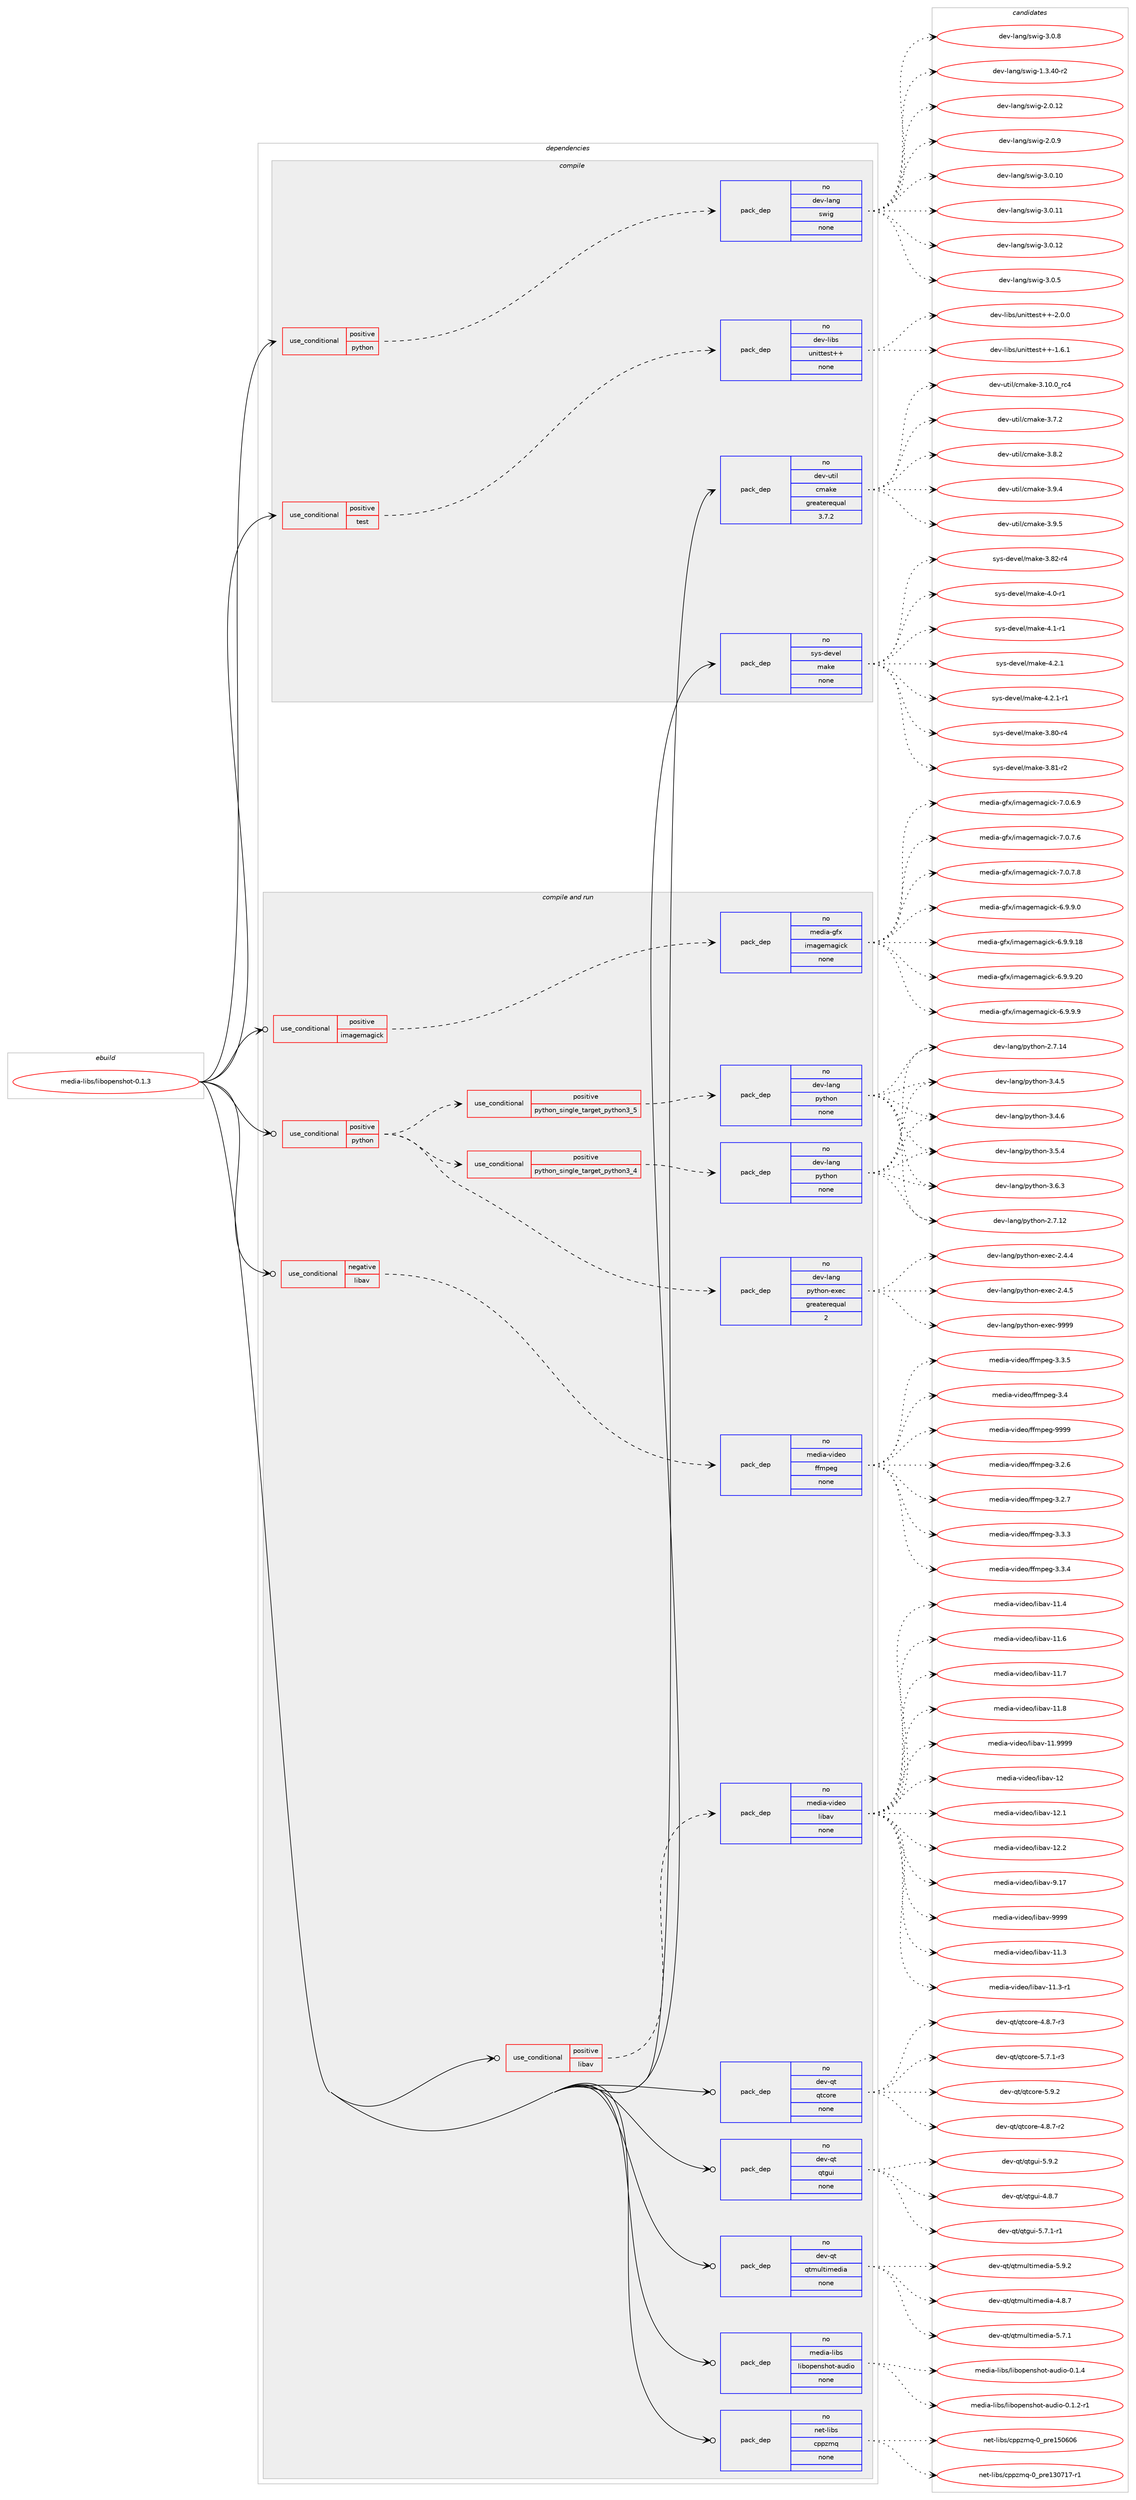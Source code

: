 digraph prolog {

# *************
# Graph options
# *************

newrank=true;
concentrate=true;
compound=true;
graph [rankdir=LR,fontname=Helvetica,fontsize=10,ranksep=1.5];#, ranksep=2.5, nodesep=0.2];
edge  [arrowhead=vee];
node  [fontname=Helvetica,fontsize=10];

# **********
# The ebuild
# **********

subgraph cluster_leftcol {
color=gray;
rank=same;
label=<<i>ebuild</i>>;
id [label="media-libs/libopenshot-0.1.3", color=red, width=4, href="../media-libs/libopenshot-0.1.3.svg"];
}

# ****************
# The dependencies
# ****************

subgraph cluster_midcol {
color=gray;
label=<<i>dependencies</i>>;
subgraph cluster_compile {
fillcolor="#eeeeee";
style=filled;
label=<<i>compile</i>>;
subgraph cond89913 {
dependency364730 [label=<<TABLE BORDER="0" CELLBORDER="1" CELLSPACING="0" CELLPADDING="4"><TR><TD ROWSPAN="3" CELLPADDING="10">use_conditional</TD></TR><TR><TD>positive</TD></TR><TR><TD>python</TD></TR></TABLE>>, shape=none, color=red];
subgraph pack269113 {
dependency364731 [label=<<TABLE BORDER="0" CELLBORDER="1" CELLSPACING="0" CELLPADDING="4" WIDTH="220"><TR><TD ROWSPAN="6" CELLPADDING="30">pack_dep</TD></TR><TR><TD WIDTH="110">no</TD></TR><TR><TD>dev-lang</TD></TR><TR><TD>swig</TD></TR><TR><TD>none</TD></TR><TR><TD></TD></TR></TABLE>>, shape=none, color=blue];
}
dependency364730:e -> dependency364731:w [weight=20,style="dashed",arrowhead="vee"];
}
id:e -> dependency364730:w [weight=20,style="solid",arrowhead="vee"];
subgraph cond89914 {
dependency364732 [label=<<TABLE BORDER="0" CELLBORDER="1" CELLSPACING="0" CELLPADDING="4"><TR><TD ROWSPAN="3" CELLPADDING="10">use_conditional</TD></TR><TR><TD>positive</TD></TR><TR><TD>test</TD></TR></TABLE>>, shape=none, color=red];
subgraph pack269114 {
dependency364733 [label=<<TABLE BORDER="0" CELLBORDER="1" CELLSPACING="0" CELLPADDING="4" WIDTH="220"><TR><TD ROWSPAN="6" CELLPADDING="30">pack_dep</TD></TR><TR><TD WIDTH="110">no</TD></TR><TR><TD>dev-libs</TD></TR><TR><TD>unittest++</TD></TR><TR><TD>none</TD></TR><TR><TD></TD></TR></TABLE>>, shape=none, color=blue];
}
dependency364732:e -> dependency364733:w [weight=20,style="dashed",arrowhead="vee"];
}
id:e -> dependency364732:w [weight=20,style="solid",arrowhead="vee"];
subgraph pack269115 {
dependency364734 [label=<<TABLE BORDER="0" CELLBORDER="1" CELLSPACING="0" CELLPADDING="4" WIDTH="220"><TR><TD ROWSPAN="6" CELLPADDING="30">pack_dep</TD></TR><TR><TD WIDTH="110">no</TD></TR><TR><TD>dev-util</TD></TR><TR><TD>cmake</TD></TR><TR><TD>greaterequal</TD></TR><TR><TD>3.7.2</TD></TR></TABLE>>, shape=none, color=blue];
}
id:e -> dependency364734:w [weight=20,style="solid",arrowhead="vee"];
subgraph pack269116 {
dependency364735 [label=<<TABLE BORDER="0" CELLBORDER="1" CELLSPACING="0" CELLPADDING="4" WIDTH="220"><TR><TD ROWSPAN="6" CELLPADDING="30">pack_dep</TD></TR><TR><TD WIDTH="110">no</TD></TR><TR><TD>sys-devel</TD></TR><TR><TD>make</TD></TR><TR><TD>none</TD></TR><TR><TD></TD></TR></TABLE>>, shape=none, color=blue];
}
id:e -> dependency364735:w [weight=20,style="solid",arrowhead="vee"];
}
subgraph cluster_compileandrun {
fillcolor="#eeeeee";
style=filled;
label=<<i>compile and run</i>>;
subgraph cond89915 {
dependency364736 [label=<<TABLE BORDER="0" CELLBORDER="1" CELLSPACING="0" CELLPADDING="4"><TR><TD ROWSPAN="3" CELLPADDING="10">use_conditional</TD></TR><TR><TD>negative</TD></TR><TR><TD>libav</TD></TR></TABLE>>, shape=none, color=red];
subgraph pack269117 {
dependency364737 [label=<<TABLE BORDER="0" CELLBORDER="1" CELLSPACING="0" CELLPADDING="4" WIDTH="220"><TR><TD ROWSPAN="6" CELLPADDING="30">pack_dep</TD></TR><TR><TD WIDTH="110">no</TD></TR><TR><TD>media-video</TD></TR><TR><TD>ffmpeg</TD></TR><TR><TD>none</TD></TR><TR><TD></TD></TR></TABLE>>, shape=none, color=blue];
}
dependency364736:e -> dependency364737:w [weight=20,style="dashed",arrowhead="vee"];
}
id:e -> dependency364736:w [weight=20,style="solid",arrowhead="odotvee"];
subgraph cond89916 {
dependency364738 [label=<<TABLE BORDER="0" CELLBORDER="1" CELLSPACING="0" CELLPADDING="4"><TR><TD ROWSPAN="3" CELLPADDING="10">use_conditional</TD></TR><TR><TD>positive</TD></TR><TR><TD>imagemagick</TD></TR></TABLE>>, shape=none, color=red];
subgraph pack269118 {
dependency364739 [label=<<TABLE BORDER="0" CELLBORDER="1" CELLSPACING="0" CELLPADDING="4" WIDTH="220"><TR><TD ROWSPAN="6" CELLPADDING="30">pack_dep</TD></TR><TR><TD WIDTH="110">no</TD></TR><TR><TD>media-gfx</TD></TR><TR><TD>imagemagick</TD></TR><TR><TD>none</TD></TR><TR><TD></TD></TR></TABLE>>, shape=none, color=blue];
}
dependency364738:e -> dependency364739:w [weight=20,style="dashed",arrowhead="vee"];
}
id:e -> dependency364738:w [weight=20,style="solid",arrowhead="odotvee"];
subgraph cond89917 {
dependency364740 [label=<<TABLE BORDER="0" CELLBORDER="1" CELLSPACING="0" CELLPADDING="4"><TR><TD ROWSPAN="3" CELLPADDING="10">use_conditional</TD></TR><TR><TD>positive</TD></TR><TR><TD>libav</TD></TR></TABLE>>, shape=none, color=red];
subgraph pack269119 {
dependency364741 [label=<<TABLE BORDER="0" CELLBORDER="1" CELLSPACING="0" CELLPADDING="4" WIDTH="220"><TR><TD ROWSPAN="6" CELLPADDING="30">pack_dep</TD></TR><TR><TD WIDTH="110">no</TD></TR><TR><TD>media-video</TD></TR><TR><TD>libav</TD></TR><TR><TD>none</TD></TR><TR><TD></TD></TR></TABLE>>, shape=none, color=blue];
}
dependency364740:e -> dependency364741:w [weight=20,style="dashed",arrowhead="vee"];
}
id:e -> dependency364740:w [weight=20,style="solid",arrowhead="odotvee"];
subgraph cond89918 {
dependency364742 [label=<<TABLE BORDER="0" CELLBORDER="1" CELLSPACING="0" CELLPADDING="4"><TR><TD ROWSPAN="3" CELLPADDING="10">use_conditional</TD></TR><TR><TD>positive</TD></TR><TR><TD>python</TD></TR></TABLE>>, shape=none, color=red];
subgraph cond89919 {
dependency364743 [label=<<TABLE BORDER="0" CELLBORDER="1" CELLSPACING="0" CELLPADDING="4"><TR><TD ROWSPAN="3" CELLPADDING="10">use_conditional</TD></TR><TR><TD>positive</TD></TR><TR><TD>python_single_target_python3_4</TD></TR></TABLE>>, shape=none, color=red];
subgraph pack269120 {
dependency364744 [label=<<TABLE BORDER="0" CELLBORDER="1" CELLSPACING="0" CELLPADDING="4" WIDTH="220"><TR><TD ROWSPAN="6" CELLPADDING="30">pack_dep</TD></TR><TR><TD WIDTH="110">no</TD></TR><TR><TD>dev-lang</TD></TR><TR><TD>python</TD></TR><TR><TD>none</TD></TR><TR><TD></TD></TR></TABLE>>, shape=none, color=blue];
}
dependency364743:e -> dependency364744:w [weight=20,style="dashed",arrowhead="vee"];
}
dependency364742:e -> dependency364743:w [weight=20,style="dashed",arrowhead="vee"];
subgraph cond89920 {
dependency364745 [label=<<TABLE BORDER="0" CELLBORDER="1" CELLSPACING="0" CELLPADDING="4"><TR><TD ROWSPAN="3" CELLPADDING="10">use_conditional</TD></TR><TR><TD>positive</TD></TR><TR><TD>python_single_target_python3_5</TD></TR></TABLE>>, shape=none, color=red];
subgraph pack269121 {
dependency364746 [label=<<TABLE BORDER="0" CELLBORDER="1" CELLSPACING="0" CELLPADDING="4" WIDTH="220"><TR><TD ROWSPAN="6" CELLPADDING="30">pack_dep</TD></TR><TR><TD WIDTH="110">no</TD></TR><TR><TD>dev-lang</TD></TR><TR><TD>python</TD></TR><TR><TD>none</TD></TR><TR><TD></TD></TR></TABLE>>, shape=none, color=blue];
}
dependency364745:e -> dependency364746:w [weight=20,style="dashed",arrowhead="vee"];
}
dependency364742:e -> dependency364745:w [weight=20,style="dashed",arrowhead="vee"];
subgraph pack269122 {
dependency364747 [label=<<TABLE BORDER="0" CELLBORDER="1" CELLSPACING="0" CELLPADDING="4" WIDTH="220"><TR><TD ROWSPAN="6" CELLPADDING="30">pack_dep</TD></TR><TR><TD WIDTH="110">no</TD></TR><TR><TD>dev-lang</TD></TR><TR><TD>python-exec</TD></TR><TR><TD>greaterequal</TD></TR><TR><TD>2</TD></TR></TABLE>>, shape=none, color=blue];
}
dependency364742:e -> dependency364747:w [weight=20,style="dashed",arrowhead="vee"];
}
id:e -> dependency364742:w [weight=20,style="solid",arrowhead="odotvee"];
subgraph pack269123 {
dependency364748 [label=<<TABLE BORDER="0" CELLBORDER="1" CELLSPACING="0" CELLPADDING="4" WIDTH="220"><TR><TD ROWSPAN="6" CELLPADDING="30">pack_dep</TD></TR><TR><TD WIDTH="110">no</TD></TR><TR><TD>dev-qt</TD></TR><TR><TD>qtcore</TD></TR><TR><TD>none</TD></TR><TR><TD></TD></TR></TABLE>>, shape=none, color=blue];
}
id:e -> dependency364748:w [weight=20,style="solid",arrowhead="odotvee"];
subgraph pack269124 {
dependency364749 [label=<<TABLE BORDER="0" CELLBORDER="1" CELLSPACING="0" CELLPADDING="4" WIDTH="220"><TR><TD ROWSPAN="6" CELLPADDING="30">pack_dep</TD></TR><TR><TD WIDTH="110">no</TD></TR><TR><TD>dev-qt</TD></TR><TR><TD>qtgui</TD></TR><TR><TD>none</TD></TR><TR><TD></TD></TR></TABLE>>, shape=none, color=blue];
}
id:e -> dependency364749:w [weight=20,style="solid",arrowhead="odotvee"];
subgraph pack269125 {
dependency364750 [label=<<TABLE BORDER="0" CELLBORDER="1" CELLSPACING="0" CELLPADDING="4" WIDTH="220"><TR><TD ROWSPAN="6" CELLPADDING="30">pack_dep</TD></TR><TR><TD WIDTH="110">no</TD></TR><TR><TD>dev-qt</TD></TR><TR><TD>qtmultimedia</TD></TR><TR><TD>none</TD></TR><TR><TD></TD></TR></TABLE>>, shape=none, color=blue];
}
id:e -> dependency364750:w [weight=20,style="solid",arrowhead="odotvee"];
subgraph pack269126 {
dependency364751 [label=<<TABLE BORDER="0" CELLBORDER="1" CELLSPACING="0" CELLPADDING="4" WIDTH="220"><TR><TD ROWSPAN="6" CELLPADDING="30">pack_dep</TD></TR><TR><TD WIDTH="110">no</TD></TR><TR><TD>media-libs</TD></TR><TR><TD>libopenshot-audio</TD></TR><TR><TD>none</TD></TR><TR><TD></TD></TR></TABLE>>, shape=none, color=blue];
}
id:e -> dependency364751:w [weight=20,style="solid",arrowhead="odotvee"];
subgraph pack269127 {
dependency364752 [label=<<TABLE BORDER="0" CELLBORDER="1" CELLSPACING="0" CELLPADDING="4" WIDTH="220"><TR><TD ROWSPAN="6" CELLPADDING="30">pack_dep</TD></TR><TR><TD WIDTH="110">no</TD></TR><TR><TD>net-libs</TD></TR><TR><TD>cppzmq</TD></TR><TR><TD>none</TD></TR><TR><TD></TD></TR></TABLE>>, shape=none, color=blue];
}
id:e -> dependency364752:w [weight=20,style="solid",arrowhead="odotvee"];
}
subgraph cluster_run {
fillcolor="#eeeeee";
style=filled;
label=<<i>run</i>>;
}
}

# **************
# The candidates
# **************

subgraph cluster_choices {
rank=same;
color=gray;
label=<<i>candidates</i>>;

subgraph choice269113 {
color=black;
nodesep=1;
choice100101118451089711010347115119105103454946514652484511450 [label="dev-lang/swig-1.3.40-r2", color=red, width=4,href="../dev-lang/swig-1.3.40-r2.svg"];
choice10010111845108971101034711511910510345504648464950 [label="dev-lang/swig-2.0.12", color=red, width=4,href="../dev-lang/swig-2.0.12.svg"];
choice100101118451089711010347115119105103455046484657 [label="dev-lang/swig-2.0.9", color=red, width=4,href="../dev-lang/swig-2.0.9.svg"];
choice10010111845108971101034711511910510345514648464948 [label="dev-lang/swig-3.0.10", color=red, width=4,href="../dev-lang/swig-3.0.10.svg"];
choice10010111845108971101034711511910510345514648464949 [label="dev-lang/swig-3.0.11", color=red, width=4,href="../dev-lang/swig-3.0.11.svg"];
choice10010111845108971101034711511910510345514648464950 [label="dev-lang/swig-3.0.12", color=red, width=4,href="../dev-lang/swig-3.0.12.svg"];
choice100101118451089711010347115119105103455146484653 [label="dev-lang/swig-3.0.5", color=red, width=4,href="../dev-lang/swig-3.0.5.svg"];
choice100101118451089711010347115119105103455146484656 [label="dev-lang/swig-3.0.8", color=red, width=4,href="../dev-lang/swig-3.0.8.svg"];
dependency364731:e -> choice100101118451089711010347115119105103454946514652484511450:w [style=dotted,weight="100"];
dependency364731:e -> choice10010111845108971101034711511910510345504648464950:w [style=dotted,weight="100"];
dependency364731:e -> choice100101118451089711010347115119105103455046484657:w [style=dotted,weight="100"];
dependency364731:e -> choice10010111845108971101034711511910510345514648464948:w [style=dotted,weight="100"];
dependency364731:e -> choice10010111845108971101034711511910510345514648464949:w [style=dotted,weight="100"];
dependency364731:e -> choice10010111845108971101034711511910510345514648464950:w [style=dotted,weight="100"];
dependency364731:e -> choice100101118451089711010347115119105103455146484653:w [style=dotted,weight="100"];
dependency364731:e -> choice100101118451089711010347115119105103455146484656:w [style=dotted,weight="100"];
}
subgraph choice269114 {
color=black;
nodesep=1;
choice1001011184510810598115471171101051161161011151164343454946544649 [label="dev-libs/unittest++-1.6.1", color=red, width=4,href="../dev-libs/unittest++-1.6.1.svg"];
choice1001011184510810598115471171101051161161011151164343455046484648 [label="dev-libs/unittest++-2.0.0", color=red, width=4,href="../dev-libs/unittest++-2.0.0.svg"];
dependency364733:e -> choice1001011184510810598115471171101051161161011151164343454946544649:w [style=dotted,weight="100"];
dependency364733:e -> choice1001011184510810598115471171101051161161011151164343455046484648:w [style=dotted,weight="100"];
}
subgraph choice269115 {
color=black;
nodesep=1;
choice1001011184511711610510847991099710710145514649484648951149952 [label="dev-util/cmake-3.10.0_rc4", color=red, width=4,href="../dev-util/cmake-3.10.0_rc4.svg"];
choice10010111845117116105108479910997107101455146554650 [label="dev-util/cmake-3.7.2", color=red, width=4,href="../dev-util/cmake-3.7.2.svg"];
choice10010111845117116105108479910997107101455146564650 [label="dev-util/cmake-3.8.2", color=red, width=4,href="../dev-util/cmake-3.8.2.svg"];
choice10010111845117116105108479910997107101455146574652 [label="dev-util/cmake-3.9.4", color=red, width=4,href="../dev-util/cmake-3.9.4.svg"];
choice10010111845117116105108479910997107101455146574653 [label="dev-util/cmake-3.9.5", color=red, width=4,href="../dev-util/cmake-3.9.5.svg"];
dependency364734:e -> choice1001011184511711610510847991099710710145514649484648951149952:w [style=dotted,weight="100"];
dependency364734:e -> choice10010111845117116105108479910997107101455146554650:w [style=dotted,weight="100"];
dependency364734:e -> choice10010111845117116105108479910997107101455146564650:w [style=dotted,weight="100"];
dependency364734:e -> choice10010111845117116105108479910997107101455146574652:w [style=dotted,weight="100"];
dependency364734:e -> choice10010111845117116105108479910997107101455146574653:w [style=dotted,weight="100"];
}
subgraph choice269116 {
color=black;
nodesep=1;
choice11512111545100101118101108471099710710145514656484511452 [label="sys-devel/make-3.80-r4", color=red, width=4,href="../sys-devel/make-3.80-r4.svg"];
choice11512111545100101118101108471099710710145514656494511450 [label="sys-devel/make-3.81-r2", color=red, width=4,href="../sys-devel/make-3.81-r2.svg"];
choice11512111545100101118101108471099710710145514656504511452 [label="sys-devel/make-3.82-r4", color=red, width=4,href="../sys-devel/make-3.82-r4.svg"];
choice115121115451001011181011084710997107101455246484511449 [label="sys-devel/make-4.0-r1", color=red, width=4,href="../sys-devel/make-4.0-r1.svg"];
choice115121115451001011181011084710997107101455246494511449 [label="sys-devel/make-4.1-r1", color=red, width=4,href="../sys-devel/make-4.1-r1.svg"];
choice115121115451001011181011084710997107101455246504649 [label="sys-devel/make-4.2.1", color=red, width=4,href="../sys-devel/make-4.2.1.svg"];
choice1151211154510010111810110847109971071014552465046494511449 [label="sys-devel/make-4.2.1-r1", color=red, width=4,href="../sys-devel/make-4.2.1-r1.svg"];
dependency364735:e -> choice11512111545100101118101108471099710710145514656484511452:w [style=dotted,weight="100"];
dependency364735:e -> choice11512111545100101118101108471099710710145514656494511450:w [style=dotted,weight="100"];
dependency364735:e -> choice11512111545100101118101108471099710710145514656504511452:w [style=dotted,weight="100"];
dependency364735:e -> choice115121115451001011181011084710997107101455246484511449:w [style=dotted,weight="100"];
dependency364735:e -> choice115121115451001011181011084710997107101455246494511449:w [style=dotted,weight="100"];
dependency364735:e -> choice115121115451001011181011084710997107101455246504649:w [style=dotted,weight="100"];
dependency364735:e -> choice1151211154510010111810110847109971071014552465046494511449:w [style=dotted,weight="100"];
}
subgraph choice269117 {
color=black;
nodesep=1;
choice109101100105974511810510010111147102102109112101103455146504654 [label="media-video/ffmpeg-3.2.6", color=red, width=4,href="../media-video/ffmpeg-3.2.6.svg"];
choice109101100105974511810510010111147102102109112101103455146504655 [label="media-video/ffmpeg-3.2.7", color=red, width=4,href="../media-video/ffmpeg-3.2.7.svg"];
choice109101100105974511810510010111147102102109112101103455146514651 [label="media-video/ffmpeg-3.3.3", color=red, width=4,href="../media-video/ffmpeg-3.3.3.svg"];
choice109101100105974511810510010111147102102109112101103455146514652 [label="media-video/ffmpeg-3.3.4", color=red, width=4,href="../media-video/ffmpeg-3.3.4.svg"];
choice109101100105974511810510010111147102102109112101103455146514653 [label="media-video/ffmpeg-3.3.5", color=red, width=4,href="../media-video/ffmpeg-3.3.5.svg"];
choice10910110010597451181051001011114710210210911210110345514652 [label="media-video/ffmpeg-3.4", color=red, width=4,href="../media-video/ffmpeg-3.4.svg"];
choice1091011001059745118105100101111471021021091121011034557575757 [label="media-video/ffmpeg-9999", color=red, width=4,href="../media-video/ffmpeg-9999.svg"];
dependency364737:e -> choice109101100105974511810510010111147102102109112101103455146504654:w [style=dotted,weight="100"];
dependency364737:e -> choice109101100105974511810510010111147102102109112101103455146504655:w [style=dotted,weight="100"];
dependency364737:e -> choice109101100105974511810510010111147102102109112101103455146514651:w [style=dotted,weight="100"];
dependency364737:e -> choice109101100105974511810510010111147102102109112101103455146514652:w [style=dotted,weight="100"];
dependency364737:e -> choice109101100105974511810510010111147102102109112101103455146514653:w [style=dotted,weight="100"];
dependency364737:e -> choice10910110010597451181051001011114710210210911210110345514652:w [style=dotted,weight="100"];
dependency364737:e -> choice1091011001059745118105100101111471021021091121011034557575757:w [style=dotted,weight="100"];
}
subgraph choice269118 {
color=black;
nodesep=1;
choice1091011001059745103102120471051099710310110997103105991074554465746574648 [label="media-gfx/imagemagick-6.9.9.0", color=red, width=4,href="../media-gfx/imagemagick-6.9.9.0.svg"];
choice109101100105974510310212047105109971031011099710310599107455446574657464956 [label="media-gfx/imagemagick-6.9.9.18", color=red, width=4,href="../media-gfx/imagemagick-6.9.9.18.svg"];
choice109101100105974510310212047105109971031011099710310599107455446574657465048 [label="media-gfx/imagemagick-6.9.9.20", color=red, width=4,href="../media-gfx/imagemagick-6.9.9.20.svg"];
choice1091011001059745103102120471051099710310110997103105991074554465746574657 [label="media-gfx/imagemagick-6.9.9.9", color=red, width=4,href="../media-gfx/imagemagick-6.9.9.9.svg"];
choice1091011001059745103102120471051099710310110997103105991074555464846544657 [label="media-gfx/imagemagick-7.0.6.9", color=red, width=4,href="../media-gfx/imagemagick-7.0.6.9.svg"];
choice1091011001059745103102120471051099710310110997103105991074555464846554654 [label="media-gfx/imagemagick-7.0.7.6", color=red, width=4,href="../media-gfx/imagemagick-7.0.7.6.svg"];
choice1091011001059745103102120471051099710310110997103105991074555464846554656 [label="media-gfx/imagemagick-7.0.7.8", color=red, width=4,href="../media-gfx/imagemagick-7.0.7.8.svg"];
dependency364739:e -> choice1091011001059745103102120471051099710310110997103105991074554465746574648:w [style=dotted,weight="100"];
dependency364739:e -> choice109101100105974510310212047105109971031011099710310599107455446574657464956:w [style=dotted,weight="100"];
dependency364739:e -> choice109101100105974510310212047105109971031011099710310599107455446574657465048:w [style=dotted,weight="100"];
dependency364739:e -> choice1091011001059745103102120471051099710310110997103105991074554465746574657:w [style=dotted,weight="100"];
dependency364739:e -> choice1091011001059745103102120471051099710310110997103105991074555464846544657:w [style=dotted,weight="100"];
dependency364739:e -> choice1091011001059745103102120471051099710310110997103105991074555464846554654:w [style=dotted,weight="100"];
dependency364739:e -> choice1091011001059745103102120471051099710310110997103105991074555464846554656:w [style=dotted,weight="100"];
}
subgraph choice269119 {
color=black;
nodesep=1;
choice10910110010597451181051001011114710810598971184549494651 [label="media-video/libav-11.3", color=red, width=4,href="../media-video/libav-11.3.svg"];
choice109101100105974511810510010111147108105989711845494946514511449 [label="media-video/libav-11.3-r1", color=red, width=4,href="../media-video/libav-11.3-r1.svg"];
choice10910110010597451181051001011114710810598971184549494652 [label="media-video/libav-11.4", color=red, width=4,href="../media-video/libav-11.4.svg"];
choice10910110010597451181051001011114710810598971184549494654 [label="media-video/libav-11.6", color=red, width=4,href="../media-video/libav-11.6.svg"];
choice10910110010597451181051001011114710810598971184549494655 [label="media-video/libav-11.7", color=red, width=4,href="../media-video/libav-11.7.svg"];
choice10910110010597451181051001011114710810598971184549494656 [label="media-video/libav-11.8", color=red, width=4,href="../media-video/libav-11.8.svg"];
choice10910110010597451181051001011114710810598971184549494657575757 [label="media-video/libav-11.9999", color=red, width=4,href="../media-video/libav-11.9999.svg"];
choice1091011001059745118105100101111471081059897118454950 [label="media-video/libav-12", color=red, width=4,href="../media-video/libav-12.svg"];
choice10910110010597451181051001011114710810598971184549504649 [label="media-video/libav-12.1", color=red, width=4,href="../media-video/libav-12.1.svg"];
choice10910110010597451181051001011114710810598971184549504650 [label="media-video/libav-12.2", color=red, width=4,href="../media-video/libav-12.2.svg"];
choice10910110010597451181051001011114710810598971184557464955 [label="media-video/libav-9.17", color=red, width=4,href="../media-video/libav-9.17.svg"];
choice10910110010597451181051001011114710810598971184557575757 [label="media-video/libav-9999", color=red, width=4,href="../media-video/libav-9999.svg"];
dependency364741:e -> choice10910110010597451181051001011114710810598971184549494651:w [style=dotted,weight="100"];
dependency364741:e -> choice109101100105974511810510010111147108105989711845494946514511449:w [style=dotted,weight="100"];
dependency364741:e -> choice10910110010597451181051001011114710810598971184549494652:w [style=dotted,weight="100"];
dependency364741:e -> choice10910110010597451181051001011114710810598971184549494654:w [style=dotted,weight="100"];
dependency364741:e -> choice10910110010597451181051001011114710810598971184549494655:w [style=dotted,weight="100"];
dependency364741:e -> choice10910110010597451181051001011114710810598971184549494656:w [style=dotted,weight="100"];
dependency364741:e -> choice10910110010597451181051001011114710810598971184549494657575757:w [style=dotted,weight="100"];
dependency364741:e -> choice1091011001059745118105100101111471081059897118454950:w [style=dotted,weight="100"];
dependency364741:e -> choice10910110010597451181051001011114710810598971184549504649:w [style=dotted,weight="100"];
dependency364741:e -> choice10910110010597451181051001011114710810598971184549504650:w [style=dotted,weight="100"];
dependency364741:e -> choice10910110010597451181051001011114710810598971184557464955:w [style=dotted,weight="100"];
dependency364741:e -> choice10910110010597451181051001011114710810598971184557575757:w [style=dotted,weight="100"];
}
subgraph choice269120 {
color=black;
nodesep=1;
choice10010111845108971101034711212111610411111045504655464950 [label="dev-lang/python-2.7.12", color=red, width=4,href="../dev-lang/python-2.7.12.svg"];
choice10010111845108971101034711212111610411111045504655464952 [label="dev-lang/python-2.7.14", color=red, width=4,href="../dev-lang/python-2.7.14.svg"];
choice100101118451089711010347112121116104111110455146524653 [label="dev-lang/python-3.4.5", color=red, width=4,href="../dev-lang/python-3.4.5.svg"];
choice100101118451089711010347112121116104111110455146524654 [label="dev-lang/python-3.4.6", color=red, width=4,href="../dev-lang/python-3.4.6.svg"];
choice100101118451089711010347112121116104111110455146534652 [label="dev-lang/python-3.5.4", color=red, width=4,href="../dev-lang/python-3.5.4.svg"];
choice100101118451089711010347112121116104111110455146544651 [label="dev-lang/python-3.6.3", color=red, width=4,href="../dev-lang/python-3.6.3.svg"];
dependency364744:e -> choice10010111845108971101034711212111610411111045504655464950:w [style=dotted,weight="100"];
dependency364744:e -> choice10010111845108971101034711212111610411111045504655464952:w [style=dotted,weight="100"];
dependency364744:e -> choice100101118451089711010347112121116104111110455146524653:w [style=dotted,weight="100"];
dependency364744:e -> choice100101118451089711010347112121116104111110455146524654:w [style=dotted,weight="100"];
dependency364744:e -> choice100101118451089711010347112121116104111110455146534652:w [style=dotted,weight="100"];
dependency364744:e -> choice100101118451089711010347112121116104111110455146544651:w [style=dotted,weight="100"];
}
subgraph choice269121 {
color=black;
nodesep=1;
choice10010111845108971101034711212111610411111045504655464950 [label="dev-lang/python-2.7.12", color=red, width=4,href="../dev-lang/python-2.7.12.svg"];
choice10010111845108971101034711212111610411111045504655464952 [label="dev-lang/python-2.7.14", color=red, width=4,href="../dev-lang/python-2.7.14.svg"];
choice100101118451089711010347112121116104111110455146524653 [label="dev-lang/python-3.4.5", color=red, width=4,href="../dev-lang/python-3.4.5.svg"];
choice100101118451089711010347112121116104111110455146524654 [label="dev-lang/python-3.4.6", color=red, width=4,href="../dev-lang/python-3.4.6.svg"];
choice100101118451089711010347112121116104111110455146534652 [label="dev-lang/python-3.5.4", color=red, width=4,href="../dev-lang/python-3.5.4.svg"];
choice100101118451089711010347112121116104111110455146544651 [label="dev-lang/python-3.6.3", color=red, width=4,href="../dev-lang/python-3.6.3.svg"];
dependency364746:e -> choice10010111845108971101034711212111610411111045504655464950:w [style=dotted,weight="100"];
dependency364746:e -> choice10010111845108971101034711212111610411111045504655464952:w [style=dotted,weight="100"];
dependency364746:e -> choice100101118451089711010347112121116104111110455146524653:w [style=dotted,weight="100"];
dependency364746:e -> choice100101118451089711010347112121116104111110455146524654:w [style=dotted,weight="100"];
dependency364746:e -> choice100101118451089711010347112121116104111110455146534652:w [style=dotted,weight="100"];
dependency364746:e -> choice100101118451089711010347112121116104111110455146544651:w [style=dotted,weight="100"];
}
subgraph choice269122 {
color=black;
nodesep=1;
choice1001011184510897110103471121211161041111104510112010199455046524652 [label="dev-lang/python-exec-2.4.4", color=red, width=4,href="../dev-lang/python-exec-2.4.4.svg"];
choice1001011184510897110103471121211161041111104510112010199455046524653 [label="dev-lang/python-exec-2.4.5", color=red, width=4,href="../dev-lang/python-exec-2.4.5.svg"];
choice10010111845108971101034711212111610411111045101120101994557575757 [label="dev-lang/python-exec-9999", color=red, width=4,href="../dev-lang/python-exec-9999.svg"];
dependency364747:e -> choice1001011184510897110103471121211161041111104510112010199455046524652:w [style=dotted,weight="100"];
dependency364747:e -> choice1001011184510897110103471121211161041111104510112010199455046524653:w [style=dotted,weight="100"];
dependency364747:e -> choice10010111845108971101034711212111610411111045101120101994557575757:w [style=dotted,weight="100"];
}
subgraph choice269123 {
color=black;
nodesep=1;
choice1001011184511311647113116991111141014552465646554511450 [label="dev-qt/qtcore-4.8.7-r2", color=red, width=4,href="../dev-qt/qtcore-4.8.7-r2.svg"];
choice1001011184511311647113116991111141014552465646554511451 [label="dev-qt/qtcore-4.8.7-r3", color=red, width=4,href="../dev-qt/qtcore-4.8.7-r3.svg"];
choice1001011184511311647113116991111141014553465546494511451 [label="dev-qt/qtcore-5.7.1-r3", color=red, width=4,href="../dev-qt/qtcore-5.7.1-r3.svg"];
choice100101118451131164711311699111114101455346574650 [label="dev-qt/qtcore-5.9.2", color=red, width=4,href="../dev-qt/qtcore-5.9.2.svg"];
dependency364748:e -> choice1001011184511311647113116991111141014552465646554511450:w [style=dotted,weight="100"];
dependency364748:e -> choice1001011184511311647113116991111141014552465646554511451:w [style=dotted,weight="100"];
dependency364748:e -> choice1001011184511311647113116991111141014553465546494511451:w [style=dotted,weight="100"];
dependency364748:e -> choice100101118451131164711311699111114101455346574650:w [style=dotted,weight="100"];
}
subgraph choice269124 {
color=black;
nodesep=1;
choice1001011184511311647113116103117105455246564655 [label="dev-qt/qtgui-4.8.7", color=red, width=4,href="../dev-qt/qtgui-4.8.7.svg"];
choice10010111845113116471131161031171054553465546494511449 [label="dev-qt/qtgui-5.7.1-r1", color=red, width=4,href="../dev-qt/qtgui-5.7.1-r1.svg"];
choice1001011184511311647113116103117105455346574650 [label="dev-qt/qtgui-5.9.2", color=red, width=4,href="../dev-qt/qtgui-5.9.2.svg"];
dependency364749:e -> choice1001011184511311647113116103117105455246564655:w [style=dotted,weight="100"];
dependency364749:e -> choice10010111845113116471131161031171054553465546494511449:w [style=dotted,weight="100"];
dependency364749:e -> choice1001011184511311647113116103117105455346574650:w [style=dotted,weight="100"];
}
subgraph choice269125 {
color=black;
nodesep=1;
choice100101118451131164711311610911710811610510910110010597455246564655 [label="dev-qt/qtmultimedia-4.8.7", color=red, width=4,href="../dev-qt/qtmultimedia-4.8.7.svg"];
choice100101118451131164711311610911710811610510910110010597455346554649 [label="dev-qt/qtmultimedia-5.7.1", color=red, width=4,href="../dev-qt/qtmultimedia-5.7.1.svg"];
choice100101118451131164711311610911710811610510910110010597455346574650 [label="dev-qt/qtmultimedia-5.9.2", color=red, width=4,href="../dev-qt/qtmultimedia-5.9.2.svg"];
dependency364750:e -> choice100101118451131164711311610911710811610510910110010597455246564655:w [style=dotted,weight="100"];
dependency364750:e -> choice100101118451131164711311610911710811610510910110010597455346554649:w [style=dotted,weight="100"];
dependency364750:e -> choice100101118451131164711311610911710811610510910110010597455346574650:w [style=dotted,weight="100"];
}
subgraph choice269126 {
color=black;
nodesep=1;
choice109101100105974510810598115471081059811111210111011510411111645971171001051114548464946504511449 [label="media-libs/libopenshot-audio-0.1.2-r1", color=red, width=4,href="../media-libs/libopenshot-audio-0.1.2-r1.svg"];
choice10910110010597451081059811547108105981111121011101151041111164597117100105111454846494652 [label="media-libs/libopenshot-audio-0.1.4", color=red, width=4,href="../media-libs/libopenshot-audio-0.1.4.svg"];
dependency364751:e -> choice109101100105974510810598115471081059811111210111011510411111645971171001051114548464946504511449:w [style=dotted,weight="100"];
dependency364751:e -> choice10910110010597451081059811547108105981111121011101151041111164597117100105111454846494652:w [style=dotted,weight="100"];
}
subgraph choice269127 {
color=black;
nodesep=1;
choice110101116451081059811547991121121221091134548951121141014951485549554511449 [label="net-libs/cppzmq-0_pre130717-r1", color=red, width=4,href="../net-libs/cppzmq-0_pre130717-r1.svg"];
choice11010111645108105981154799112112122109113454895112114101495348544854 [label="net-libs/cppzmq-0_pre150606", color=red, width=4,href="../net-libs/cppzmq-0_pre150606.svg"];
dependency364752:e -> choice110101116451081059811547991121121221091134548951121141014951485549554511449:w [style=dotted,weight="100"];
dependency364752:e -> choice11010111645108105981154799112112122109113454895112114101495348544854:w [style=dotted,weight="100"];
}
}

}

